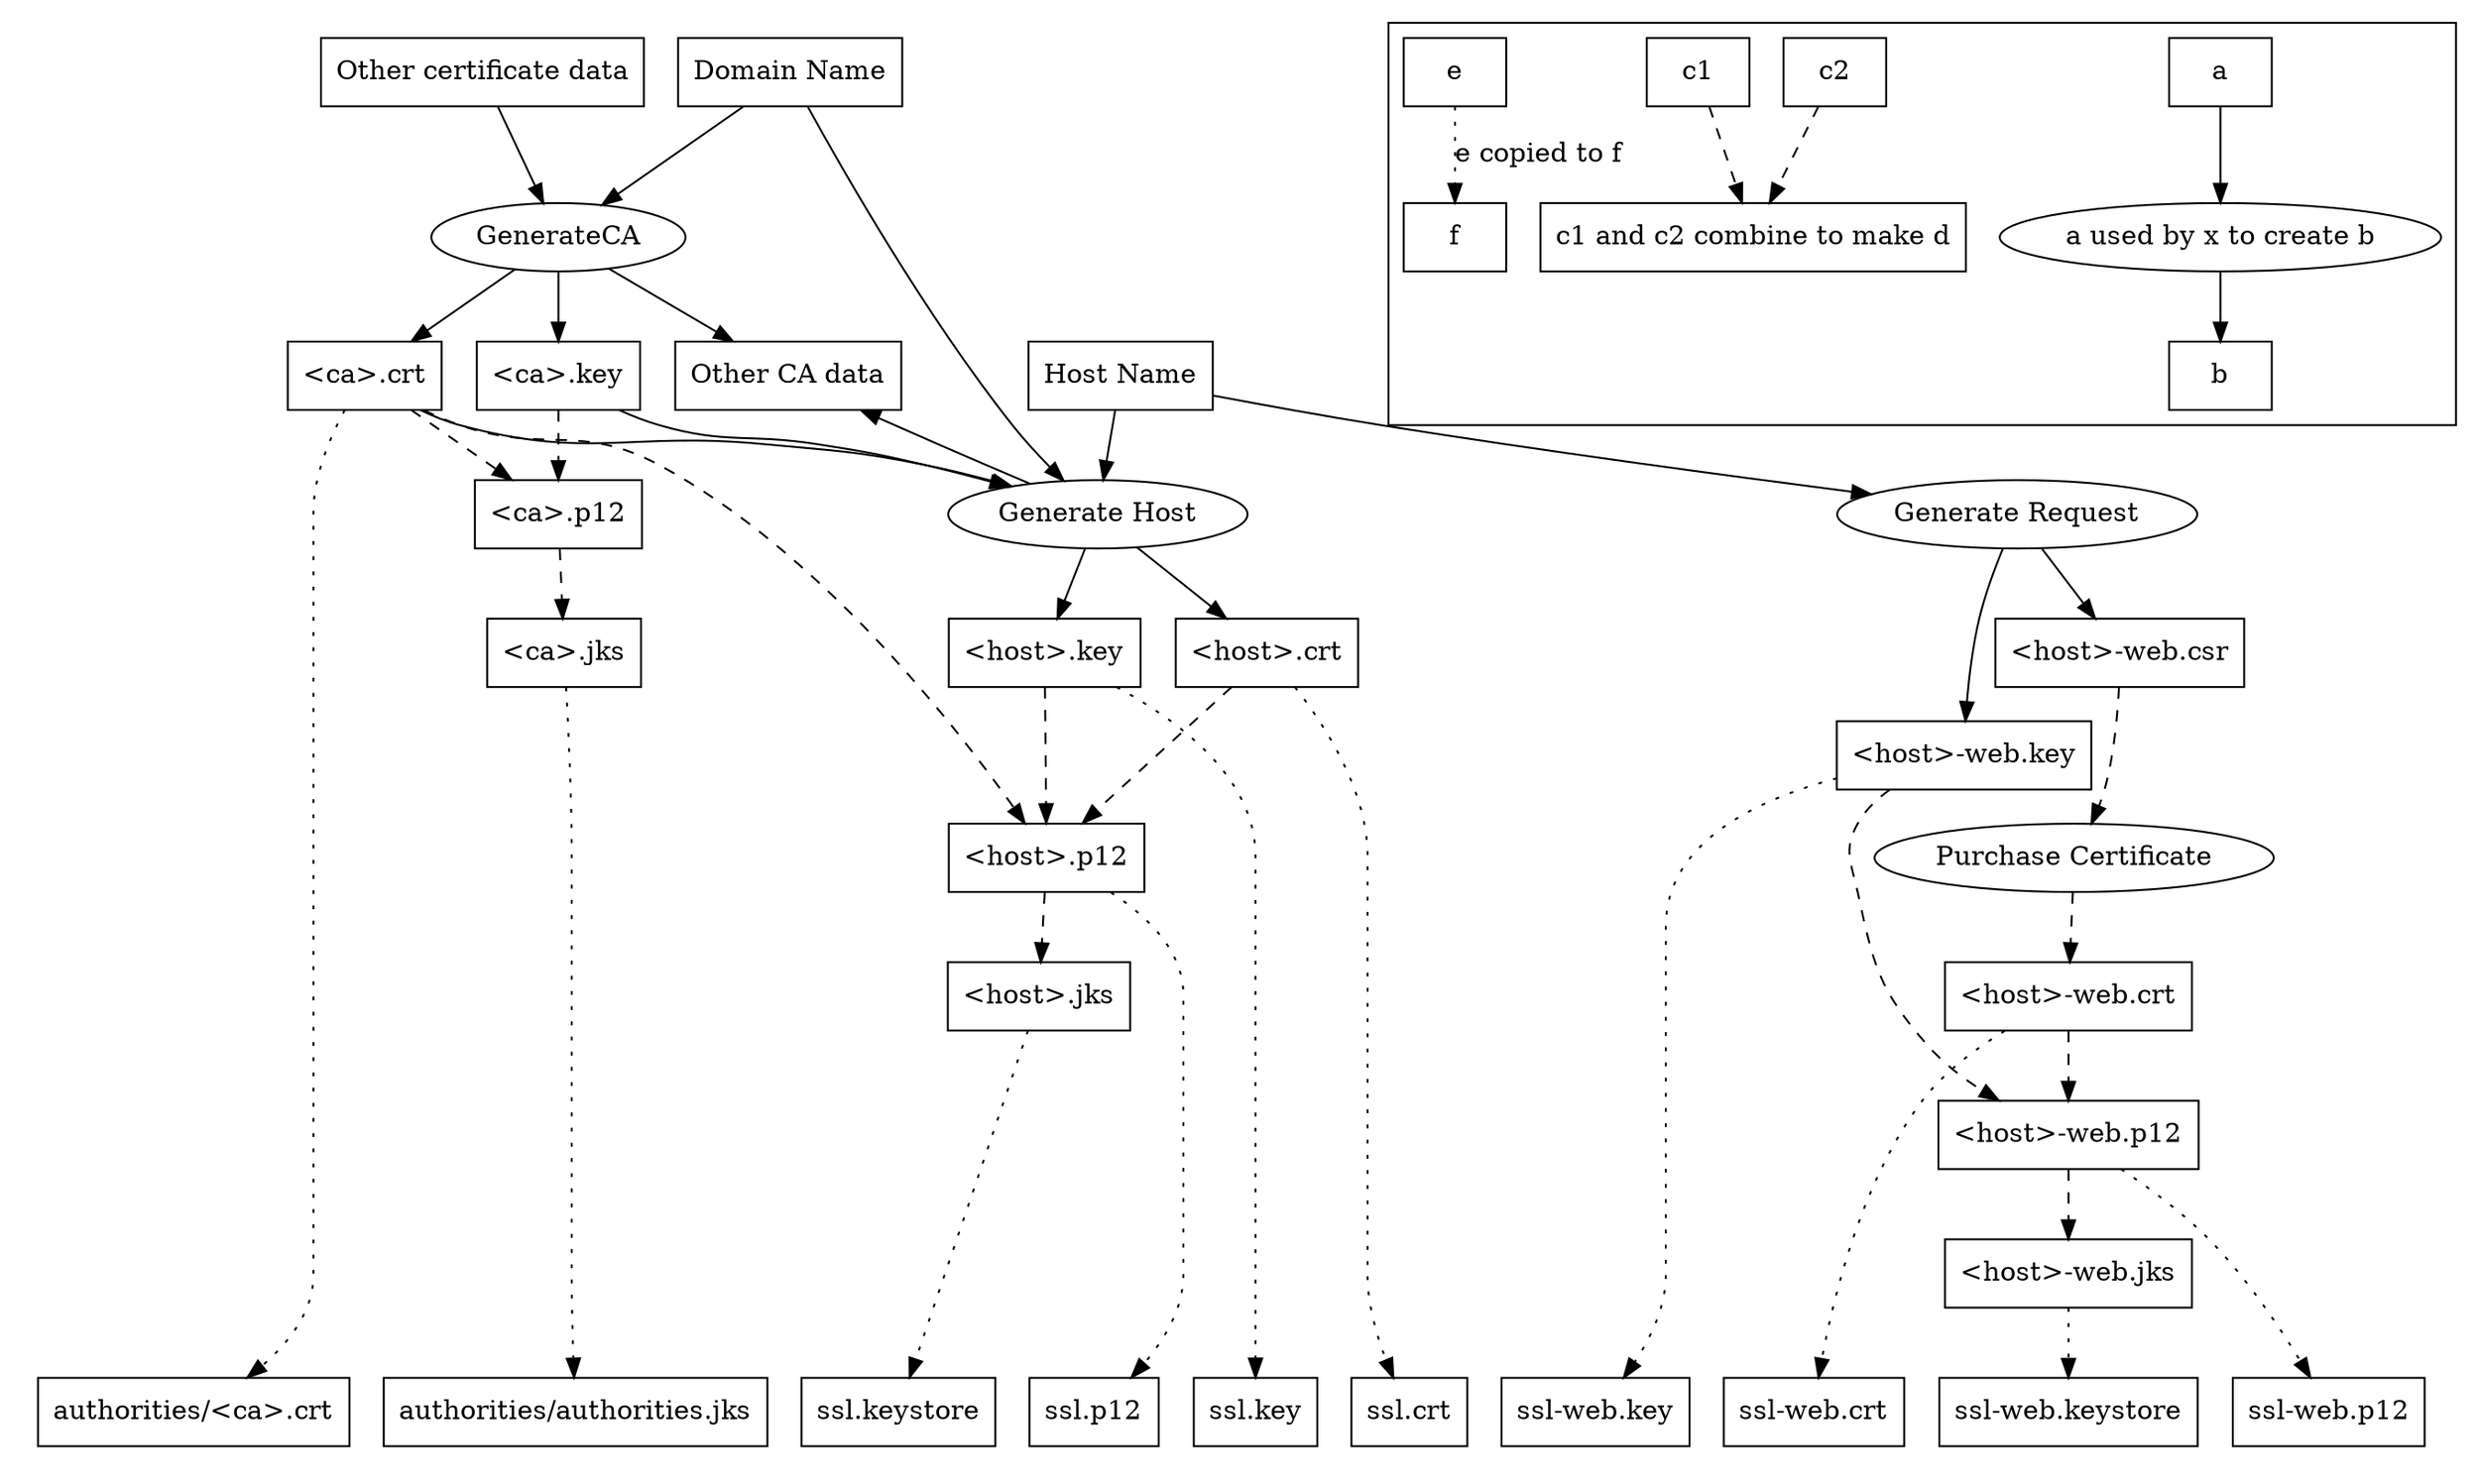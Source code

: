 /*
 * This file specifies a diagram of the dataflow and connections between
 * the various files involved in TLS/SSL certificates and keys.
 *
 * To produce certificatedata.png from this file, execute:
 *
 *   dot -T png certificatedata.dot > certificatedata.png
 */

digraph map {

  node [shape=box];
  subgraph clusterCA 
   {
      style=invis;

      Domain        [label="Domain Name"];
      CertData      [label="Other certificate data"];

      GenerateCA     [shape=oval];
  
      Domain -> GenerateCA; 
      CertData -> GenerateCA;

      CAKey         [label="<ca>.key"];
      CACert        [label="<ca>.crt"];
      CAP12         [label="<ca>.p12"];
      CAData        [label="Other CA data"];
      CAJava        [label="<ca>.jks"];

      GenerateCA -> CAKey;
      GenerateCA -> CACert;
      GenerateCA -> CAData;

      CAKey  -> CAP12 [style=dashed];
      CACert -> CAP12 [style=dashed];
      CAP12  -> CAJava [style=dashed];
   }

  subgraph clusterHost 
   {
      style=invis;

      Host          [label="Host Name"];

      GenerateHost  [label="Generate Host" shape=oval];
  
      Domain -> GenerateHost;
      Host -> GenerateHost;
      CACert -> GenerateHost;
      CAKey -> GenerateHost;

      HostKey         [label="<host>.key"];
      HostCert        [label="<host>.crt"];

      GenerateHost -> HostKey;
      GenerateHost -> HostCert;
      GenerateHost -> CAData;

      HostP12         [label="<host>.p12"];

      edge [style=dashed];

      HostKey -> HostP12;
      HostCert -> HostP12;
      CACert -> HostP12;

      HostKS         [label="<host>.jks"];

      HostP12 -> HostKS;
   }     

  subgraph clusterWeb
   {
      style=invis;

      GenerateCSR  [label="Generate Request" shape=oval];

      Host -> GenerateCSR;

      node [shape=box];
      WebKey         [label="<host>-web.key"];
      WebCSR         [label="<host>-web.csr"];

      GenerateCSR -> WebKey;
      GenerateCSR -> WebCSR;

      SignCert  [label="Purchase Certificate" shape=oval];

      edge [style=dashed];
      WebCSR -> SignCert;
      SignCert -> WebCert;

      WebCert         [label="<host>-web.crt"];

      WebKey -> WebP12;
      WebCert -> WebP12;

      WebP12         [label="<host>-web.p12"];
      WebKS         [label="<host>-web.jks"];

      WebP12 -> WebKS;
   }     

  subgraph clusterInstallation 
   {
      style=invis;
      node [shape=box];

      SSLKey         [label="ssl.key"];
      SSLCert        [label="ssl.crt"];
      SSLP12         [label="ssl.p12"];
      SSLKS          [label="ssl.keystore"];

      SSLWebKey         [label="ssl-web.key"];
      SSLWebCert        [label="ssl-web.crt"];
      SSLWebP12         [label="ssl-web.p12"];
      SSLWebKS          [label="ssl-web.keystore"];

      AuthCert       [label="authorities/<ca>.crt"];
      AuthJava       [label="authorities/authorities.jks"];

      edge [style=dotted];

      HostKey -> SSLKey;
      HostCert -> SSLCert;
      HostP12 -> SSLP12;
      HostKS -> SSLKS;

      WebKey -> SSLWebKey;
      WebCert -> SSLWebCert;
      WebP12 -> SSLWebP12;
      WebKS -> SSLWebKS;

      CACert -> AuthCert;
      CAJava -> AuthJava;

   }

   subgraph clusterKey
   {
     rank=same;

     a [shape=box];
     x [shape=oval label="a used by x to create b"];
     b [shape=box];
     a -> x [style=solid];
     x -> b [style=solid];

     node [shape=box];
     c1;
     c2;
     d      [label="c1 and c2 combine to make d"];
     c1 -> d [style=dashed];
     c2 -> d [style=dashed];

     e;
     f;
     e -> f [style=dotted label="e copied to f"];
    }
}
